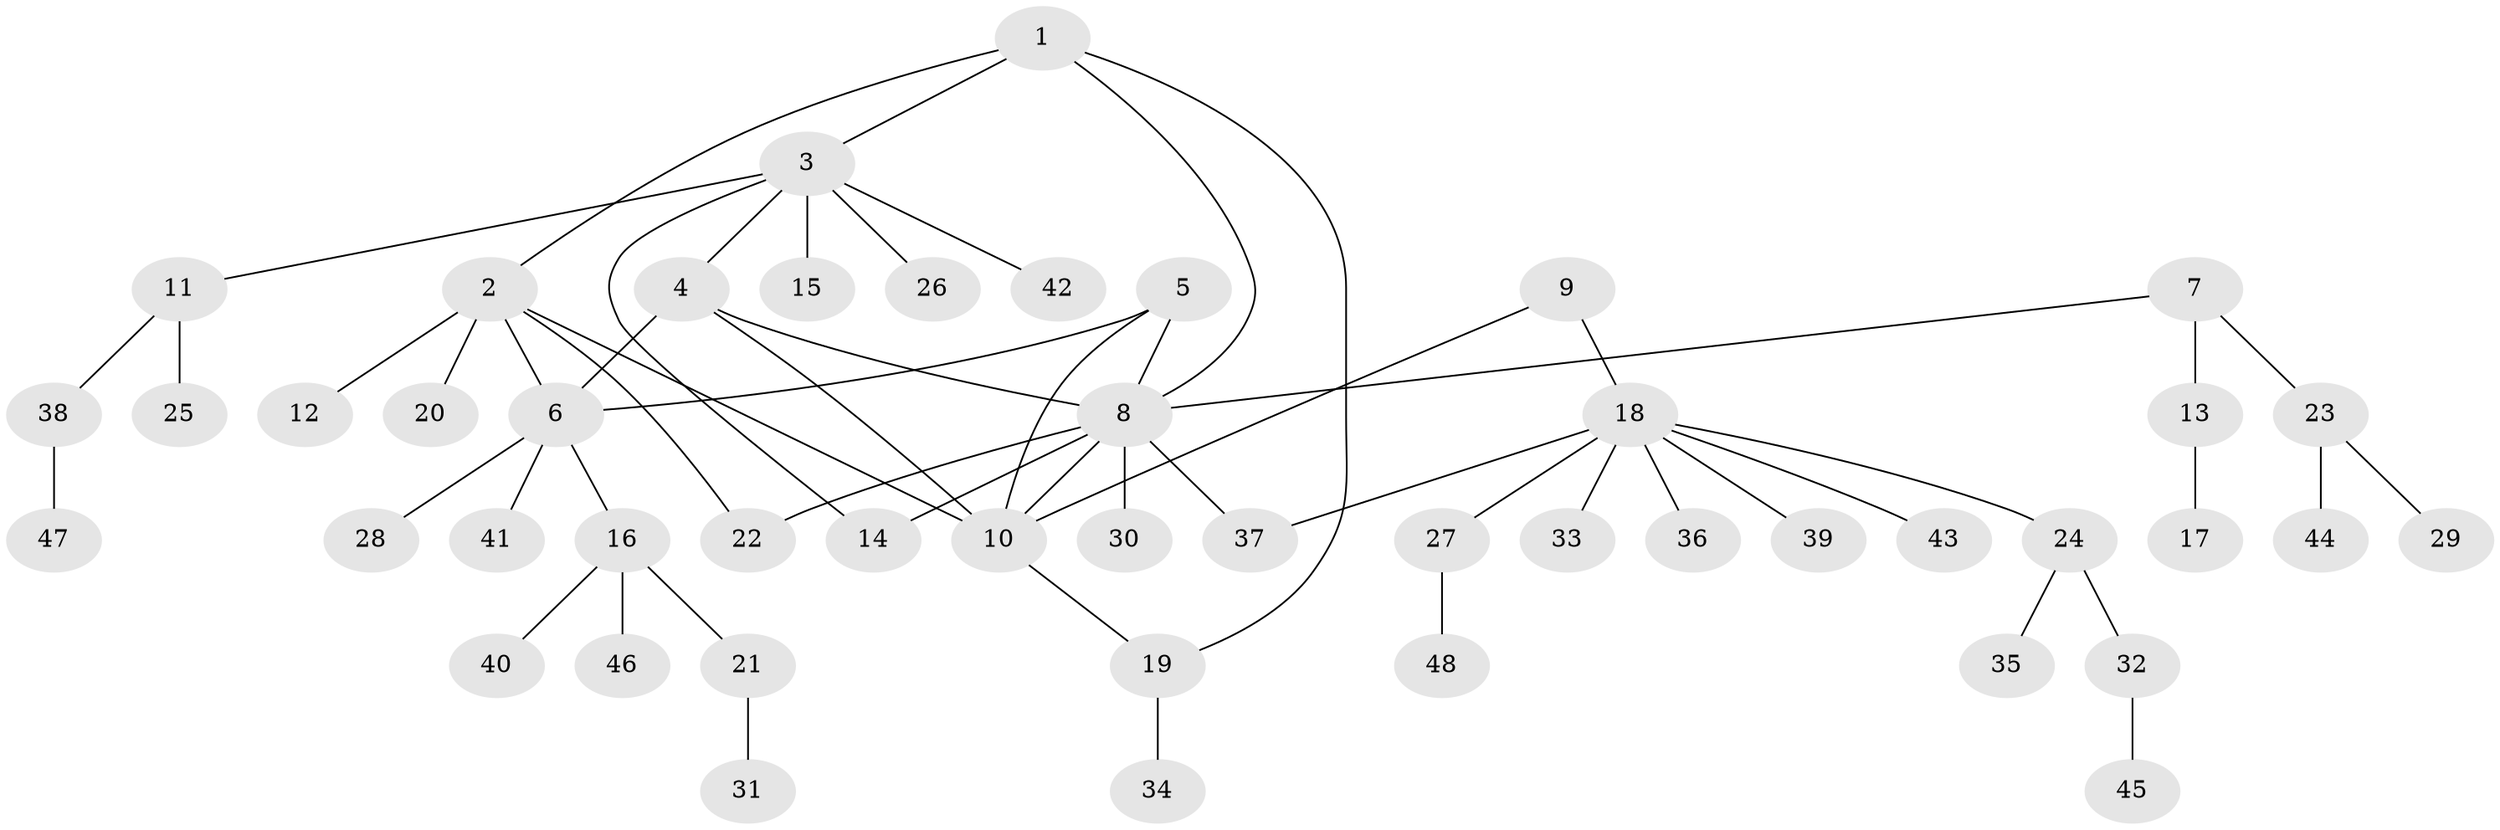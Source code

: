 // Generated by graph-tools (version 1.1) at 2025/15/03/09/25 04:15:54]
// undirected, 48 vertices, 57 edges
graph export_dot {
graph [start="1"]
  node [color=gray90,style=filled];
  1;
  2;
  3;
  4;
  5;
  6;
  7;
  8;
  9;
  10;
  11;
  12;
  13;
  14;
  15;
  16;
  17;
  18;
  19;
  20;
  21;
  22;
  23;
  24;
  25;
  26;
  27;
  28;
  29;
  30;
  31;
  32;
  33;
  34;
  35;
  36;
  37;
  38;
  39;
  40;
  41;
  42;
  43;
  44;
  45;
  46;
  47;
  48;
  1 -- 2;
  1 -- 3;
  1 -- 8;
  1 -- 19;
  2 -- 6;
  2 -- 10;
  2 -- 12;
  2 -- 20;
  2 -- 22;
  3 -- 4;
  3 -- 11;
  3 -- 14;
  3 -- 15;
  3 -- 26;
  3 -- 42;
  4 -- 6;
  4 -- 8;
  4 -- 10;
  5 -- 6;
  5 -- 8;
  5 -- 10;
  6 -- 16;
  6 -- 28;
  6 -- 41;
  7 -- 8;
  7 -- 13;
  7 -- 23;
  8 -- 10;
  8 -- 14;
  8 -- 22;
  8 -- 30;
  8 -- 37;
  9 -- 10;
  9 -- 18;
  10 -- 19;
  11 -- 25;
  11 -- 38;
  13 -- 17;
  16 -- 21;
  16 -- 40;
  16 -- 46;
  18 -- 24;
  18 -- 27;
  18 -- 33;
  18 -- 36;
  18 -- 37;
  18 -- 39;
  18 -- 43;
  19 -- 34;
  21 -- 31;
  23 -- 29;
  23 -- 44;
  24 -- 32;
  24 -- 35;
  27 -- 48;
  32 -- 45;
  38 -- 47;
}
